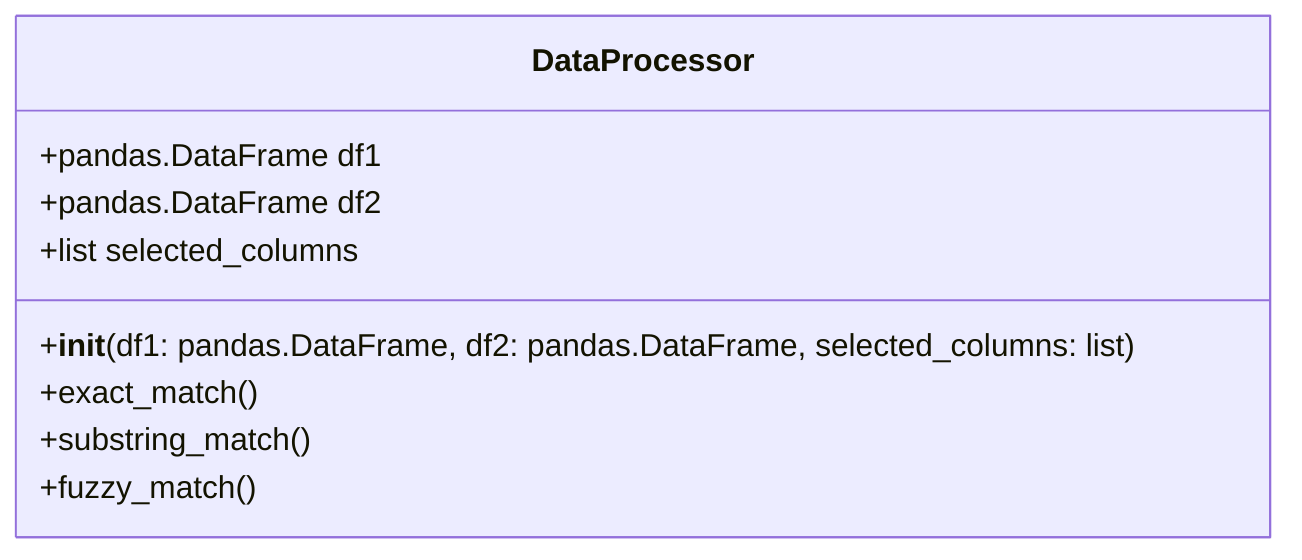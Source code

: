 classDiagram
    class DataProcessor{
        +pandas.DataFrame df1
        +pandas.DataFrame df2
        +list selected_columns
        +__init__(df1: pandas.DataFrame, df2: pandas.DataFrame, selected_columns: list)
        +exact_match()
        +substring_match()
        +fuzzy_match()
    }